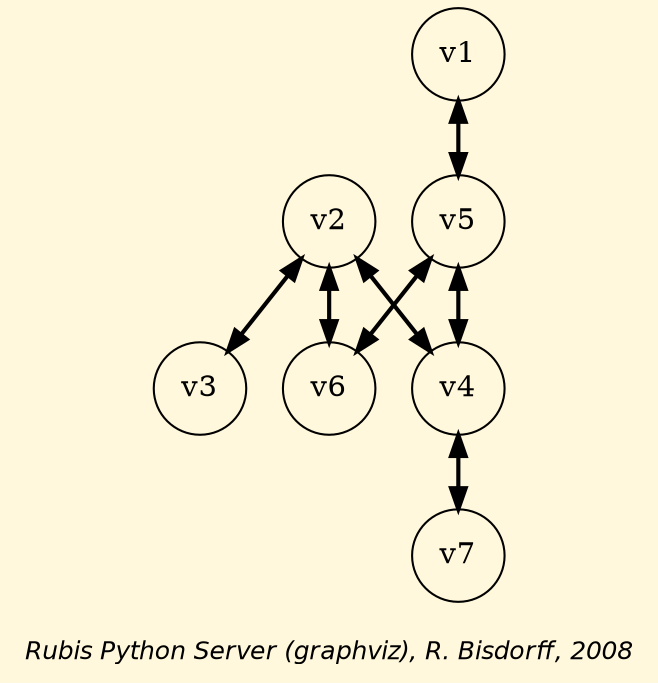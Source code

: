 digraph G {
graph [ bgcolor = cornsilk, fontname = "Helvetica-Oblique",
 fontsize = 12,
 label = "\nRubis Python Server (graphviz), R. Bisdorff, 2008", size="7,7"];
n1 [shape = "circle", label = "v2"];
n2 [shape = "circle", label = "v1"];
n3 [shape = "circle", label = "v5"];
n4 [shape = "circle", label = "v3"];
n5 [shape = "circle", label = "v4"];
n6 [shape = "circle", label = "v6"];
n7 [shape = "circle", label = "v7"];
n1-> n4 [dir=both,style="setlinewidth(2)",color=black, arrowhead=normal, arrowtail=normal] ;
n1-> n5 [dir=both,style="setlinewidth(2)",color=black, arrowhead=normal, arrowtail=normal] ;
n1-> n6 [dir=both,style="setlinewidth(2)",color=black, arrowhead=normal, arrowtail=normal] ;
n2-> n3 [dir=both,style="setlinewidth(2)",color=black, arrowhead=normal, arrowtail=normal] ;
n3-> n5 [dir=both,style="setlinewidth(2)",color=black, arrowhead=normal, arrowtail=normal] ;
n3-> n6 [dir=both,style="setlinewidth(2)",color=black, arrowhead=normal, arrowtail=normal] ;
n5-> n7 [dir=both,style="setlinewidth(2)",color=black, arrowhead=normal, arrowtail=normal] ;
}
